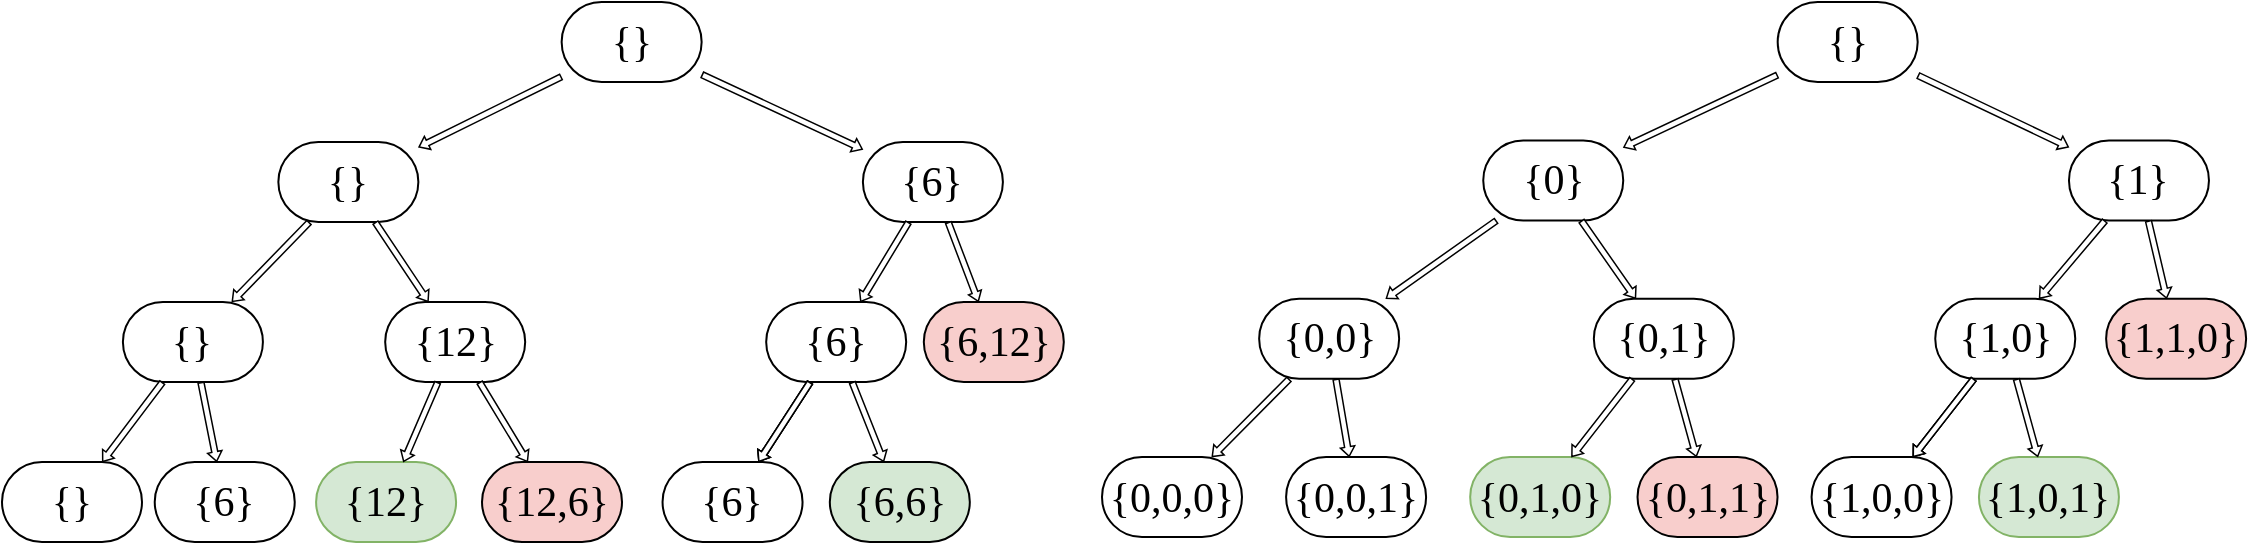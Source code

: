 <mxfile version="21.6.8" type="device">
  <diagram name="Page-1" id="Y4uiyYiFn9qZ3ZojbBKU">
    <mxGraphModel dx="1188" dy="781" grid="1" gridSize="10" guides="1" tooltips="1" connect="1" arrows="1" fold="1" page="1" pageScale="1" pageWidth="1169" pageHeight="827" math="0" shadow="0">
      <root>
        <mxCell id="0" />
        <mxCell id="1" parent="0" />
        <mxCell id="3nDrO4pnCwWNOXJuBUd8-49" value="{}" style="rounded=1;whiteSpace=wrap;html=1;fontSize=21;fontFamily=Times New Roman;strokeColor=default;shadow=0;arcSize=50;backgroundOutline=0;comic=0;container=0;" vertex="1" parent="1">
          <mxGeometry x="917.847" y="5" width="70" height="40" as="geometry" />
        </mxCell>
        <mxCell id="3nDrO4pnCwWNOXJuBUd8-52" value="{1}" style="rounded=1;whiteSpace=wrap;html=1;fontSize=21;fontFamily=Times New Roman;strokeColor=default;shadow=0;arcSize=50;backgroundOutline=0;comic=0;container=0;" vertex="1" parent="1">
          <mxGeometry x="1063.485" y="74.25" width="70" height="40" as="geometry" />
        </mxCell>
        <mxCell id="3nDrO4pnCwWNOXJuBUd8-47" value="" style="rounded=0;orthogonalLoop=1;jettySize=auto;html=1;shadow=0;backgroundOutline=0;endSize=1.336;shape=flexArrow;width=3;startWidth=20;endWidth=3.5;arcSize=20;strokeWidth=0.75;fillColor=default;comic=0;" edge="1" parent="1" source="3nDrO4pnCwWNOXJuBUd8-49" target="3nDrO4pnCwWNOXJuBUd8-52">
          <mxGeometry relative="1" as="geometry" />
        </mxCell>
        <mxCell id="3nDrO4pnCwWNOXJuBUd8-55" value="{0}" style="rounded=1;whiteSpace=wrap;html=1;fontSize=21;fontFamily=Times New Roman;strokeColor=default;shadow=0;arcSize=50;backgroundOutline=0;comic=0;container=0;" vertex="1" parent="1">
          <mxGeometry x="770.618" y="74.25" width="70" height="40" as="geometry" />
        </mxCell>
        <mxCell id="3nDrO4pnCwWNOXJuBUd8-48" value="" style="edgeStyle=none;rounded=0;orthogonalLoop=1;jettySize=auto;html=1;shadow=0;backgroundOutline=0;endSize=1.336;shape=flexArrow;width=3;startWidth=20;endWidth=3.5;arcSize=20;strokeWidth=0.75;fillColor=default;comic=0;" edge="1" parent="1" source="3nDrO4pnCwWNOXJuBUd8-49" target="3nDrO4pnCwWNOXJuBUd8-55">
          <mxGeometry relative="1" as="geometry" />
        </mxCell>
        <mxCell id="3nDrO4pnCwWNOXJuBUd8-57" value="{0,0}" style="rounded=1;whiteSpace=wrap;html=1;fontSize=21;fontFamily=Times New Roman;strokeColor=default;shadow=0;arcSize=50;backgroundOutline=0;comic=0;container=0;" vertex="1" parent="1">
          <mxGeometry x="658.574" y="153.393" width="70" height="40" as="geometry" />
        </mxCell>
        <mxCell id="3nDrO4pnCwWNOXJuBUd8-53" value="" style="edgeStyle=none;rounded=0;orthogonalLoop=1;jettySize=auto;html=1;backgroundOutline=0;shadow=0;endSize=1.336;shape=flexArrow;width=3;startWidth=20;endWidth=3.5;arcSize=20;strokeWidth=0.75;fillColor=default;comic=0;" edge="1" parent="1" source="3nDrO4pnCwWNOXJuBUd8-55" target="3nDrO4pnCwWNOXJuBUd8-57">
          <mxGeometry relative="1" as="geometry" />
        </mxCell>
        <mxCell id="3nDrO4pnCwWNOXJuBUd8-60" value="{0,1}" style="rounded=1;whiteSpace=wrap;html=1;fontSize=21;fontFamily=Times New Roman;strokeColor=default;shadow=0;arcSize=50;backgroundOutline=0;comic=0;container=0;" vertex="1" parent="1">
          <mxGeometry x="825.926" y="153.393" width="70" height="40" as="geometry" />
        </mxCell>
        <mxCell id="3nDrO4pnCwWNOXJuBUd8-54" value="" style="edgeStyle=none;rounded=0;orthogonalLoop=1;jettySize=auto;html=1;backgroundOutline=0;shadow=0;endSize=1.336;shape=flexArrow;width=3;startWidth=20;endWidth=3.5;arcSize=20;strokeWidth=0.75;fillColor=default;comic=0;" edge="1" parent="1" source="3nDrO4pnCwWNOXJuBUd8-55" target="3nDrO4pnCwWNOXJuBUd8-60">
          <mxGeometry relative="1" as="geometry" />
        </mxCell>
        <mxCell id="3nDrO4pnCwWNOXJuBUd8-61" value="{0,0,0}" style="rounded=1;whiteSpace=wrap;html=1;fontSize=21;fontFamily=Times New Roman;strokeColor=default;shadow=0;arcSize=50;backgroundOutline=0;comic=0;container=0;" vertex="1" parent="1">
          <mxGeometry x="580" y="232.536" width="70" height="40" as="geometry" />
        </mxCell>
        <mxCell id="3nDrO4pnCwWNOXJuBUd8-56" value="" style="edgeStyle=none;rounded=0;orthogonalLoop=1;jettySize=auto;html=1;backgroundOutline=0;shadow=0;endSize=1.336;shape=flexArrow;width=3;startWidth=20;endWidth=3.5;arcSize=20;strokeWidth=0.75;fillColor=default;comic=0;" edge="1" parent="1" source="3nDrO4pnCwWNOXJuBUd8-57" target="3nDrO4pnCwWNOXJuBUd8-61">
          <mxGeometry relative="1" as="geometry" />
        </mxCell>
        <mxCell id="3nDrO4pnCwWNOXJuBUd8-62" value="{1,1,0}" style="rounded=1;whiteSpace=wrap;html=1;fontSize=21;fontFamily=Times New Roman;strokeColor=default;shadow=0;arcSize=50;fillColor=#f8cecc;backgroundOutline=0;comic=0;container=0;" vertex="1" parent="1">
          <mxGeometry x="1082.059" y="153.393" width="70" height="40" as="geometry" />
        </mxCell>
        <mxCell id="3nDrO4pnCwWNOXJuBUd8-50" value="" style="edgeStyle=none;rounded=0;orthogonalLoop=1;jettySize=auto;html=1;backgroundOutline=0;shadow=0;endSize=1.336;shape=flexArrow;width=3;startWidth=20;endWidth=3.5;arcSize=20;strokeWidth=0.75;fillColor=default;comic=0;" edge="1" parent="1" source="3nDrO4pnCwWNOXJuBUd8-52" target="3nDrO4pnCwWNOXJuBUd8-62">
          <mxGeometry relative="1" as="geometry" />
        </mxCell>
        <mxCell id="3nDrO4pnCwWNOXJuBUd8-67" value="{1,0}" style="rounded=1;whiteSpace=wrap;html=1;fontSize=21;fontFamily=Times New Roman;strokeColor=default;shadow=0;arcSize=50;backgroundOutline=0;comic=0;container=0;" vertex="1" parent="1">
          <mxGeometry x="996.626" y="153.393" width="70" height="40" as="geometry" />
        </mxCell>
        <mxCell id="3nDrO4pnCwWNOXJuBUd8-51" value="" style="edgeStyle=none;rounded=0;orthogonalLoop=1;jettySize=auto;html=1;backgroundOutline=0;shadow=0;endSize=1.336;shape=flexArrow;width=3;startWidth=20;endWidth=3.5;arcSize=20;strokeWidth=0.75;fillColor=default;comic=0;" edge="1" parent="1" source="3nDrO4pnCwWNOXJuBUd8-52" target="3nDrO4pnCwWNOXJuBUd8-67">
          <mxGeometry relative="1" as="geometry" />
        </mxCell>
        <mxCell id="3nDrO4pnCwWNOXJuBUd8-68" value="{1,0,0}" style="rounded=1;whiteSpace=wrap;html=1;fontSize=21;fontFamily=Times New Roman;strokeColor=default;shadow=0;arcSize=50;backgroundOutline=0;comic=0;container=0;" vertex="1" parent="1">
          <mxGeometry x="934.788" y="232.536" width="70" height="40" as="geometry" />
        </mxCell>
        <mxCell id="3nDrO4pnCwWNOXJuBUd8-63" value="" style="edgeStyle=none;rounded=0;orthogonalLoop=1;jettySize=auto;html=1;backgroundOutline=0;shadow=0;endSize=1.336;shape=flexArrow;width=3;startWidth=20;endWidth=3.5;arcSize=20;strokeWidth=0.75;fillColor=default;comic=0;" edge="1" parent="1" source="3nDrO4pnCwWNOXJuBUd8-67" target="3nDrO4pnCwWNOXJuBUd8-68">
          <mxGeometry relative="1" as="geometry" />
        </mxCell>
        <mxCell id="3nDrO4pnCwWNOXJuBUd8-64" value="" style="edgeStyle=none;rounded=0;orthogonalLoop=1;jettySize=auto;html=1;backgroundOutline=0;shadow=0;endSize=1.336;shape=flexArrow;width=3;startWidth=20;endWidth=3.5;arcSize=20;strokeWidth=0.75;fillColor=default;comic=0;" edge="1" parent="1" source="3nDrO4pnCwWNOXJuBUd8-67" target="3nDrO4pnCwWNOXJuBUd8-68">
          <mxGeometry relative="1" as="geometry" />
        </mxCell>
        <mxCell id="3nDrO4pnCwWNOXJuBUd8-65" value="" style="edgeStyle=none;rounded=0;orthogonalLoop=1;jettySize=auto;html=1;backgroundOutline=0;shadow=0;endSize=1.336;shape=flexArrow;width=3;startWidth=20;endWidth=3.5;arcSize=20;strokeWidth=0.75;fillColor=default;comic=0;" edge="1" parent="1" source="3nDrO4pnCwWNOXJuBUd8-67" target="3nDrO4pnCwWNOXJuBUd8-68">
          <mxGeometry relative="1" as="geometry" />
        </mxCell>
        <mxCell id="3nDrO4pnCwWNOXJuBUd8-69" value="{1,0,1}" style="rounded=1;whiteSpace=wrap;html=1;fontSize=21;fontFamily=Times New Roman;strokeColor=#82b366;shadow=0;arcSize=50;fillColor=#d5e8d4;backgroundOutline=0;comic=0;container=0;" vertex="1" parent="1">
          <mxGeometry x="1018.465" y="232.536" width="70" height="40" as="geometry" />
        </mxCell>
        <mxCell id="3nDrO4pnCwWNOXJuBUd8-66" value="" style="edgeStyle=none;rounded=0;orthogonalLoop=1;jettySize=auto;html=1;backgroundOutline=0;shadow=0;endSize=1.336;shape=flexArrow;width=3;startWidth=20;endWidth=3.5;arcSize=20;strokeWidth=0.75;fillColor=default;comic=0;" edge="1" parent="1" source="3nDrO4pnCwWNOXJuBUd8-67" target="3nDrO4pnCwWNOXJuBUd8-69">
          <mxGeometry relative="1" as="geometry" />
        </mxCell>
        <mxCell id="3nDrO4pnCwWNOXJuBUd8-70" value="{0,1,0}" style="rounded=1;whiteSpace=wrap;html=1;fontSize=21;fontFamily=Times New Roman;strokeColor=#82b366;shadow=0;arcSize=50;fillColor=#d5e8d4;backgroundOutline=0;comic=0;container=0;" vertex="1" parent="1">
          <mxGeometry x="764.088" y="232.536" width="70" height="40" as="geometry" />
        </mxCell>
        <mxCell id="3nDrO4pnCwWNOXJuBUd8-58" value="" style="edgeStyle=none;rounded=0;orthogonalLoop=1;jettySize=auto;html=1;backgroundOutline=0;shadow=0;endSize=1.336;shape=flexArrow;width=3;startWidth=20;endWidth=3.5;arcSize=20;strokeWidth=0.75;fillColor=default;comic=0;" edge="1" parent="1" source="3nDrO4pnCwWNOXJuBUd8-60" target="3nDrO4pnCwWNOXJuBUd8-70">
          <mxGeometry relative="1" as="geometry" />
        </mxCell>
        <mxCell id="3nDrO4pnCwWNOXJuBUd8-71" value="{0,1,1}" style="rounded=1;whiteSpace=wrap;html=1;fontSize=21;fontFamily=Times New Roman;strokeColor=default;shadow=0;arcSize=50;fillColor=#f8cecc;backgroundOutline=0;comic=0;container=0;" vertex="1" parent="1">
          <mxGeometry x="847.765" y="232.536" width="70" height="40" as="geometry" />
        </mxCell>
        <mxCell id="3nDrO4pnCwWNOXJuBUd8-59" value="" style="edgeStyle=none;rounded=0;orthogonalLoop=1;jettySize=auto;html=1;backgroundOutline=0;shadow=0;endSize=1.336;shape=flexArrow;width=3;startWidth=20;endWidth=3.5;arcSize=20;strokeWidth=0.75;fillColor=default;comic=0;" edge="1" parent="1" source="3nDrO4pnCwWNOXJuBUd8-60" target="3nDrO4pnCwWNOXJuBUd8-71">
          <mxGeometry relative="1" as="geometry" />
        </mxCell>
        <mxCell id="3nDrO4pnCwWNOXJuBUd8-73" value="{0,0,1}" style="rounded=1;whiteSpace=wrap;html=1;fontSize=21;fontFamily=Times New Roman;strokeColor=default;shadow=0;arcSize=50;backgroundOutline=0;comic=0;container=0;" vertex="1" parent="1">
          <mxGeometry x="672.044" y="232.536" width="70" height="40" as="geometry" />
        </mxCell>
        <mxCell id="3nDrO4pnCwWNOXJuBUd8-74" value="" style="edgeStyle=none;rounded=0;orthogonalLoop=1;jettySize=auto;html=1;backgroundOutline=0;shadow=0;endSize=1.336;shape=flexArrow;width=3;startWidth=20;endWidth=3.5;arcSize=20;strokeWidth=0.75;fillColor=default;comic=0;" edge="1" parent="1" source="3nDrO4pnCwWNOXJuBUd8-57" target="3nDrO4pnCwWNOXJuBUd8-73">
          <mxGeometry relative="1" as="geometry" />
        </mxCell>
        <mxCell id="3nDrO4pnCwWNOXJuBUd8-1" value="{}" style="rounded=1;whiteSpace=wrap;html=1;fontSize=21;fontFamily=Times New Roman;strokeColor=default;shadow=0;arcSize=50;backgroundOutline=0;container=0;comic=0;" vertex="1" parent="1">
          <mxGeometry x="309.818" y="5" width="70" height="40" as="geometry" />
        </mxCell>
        <mxCell id="3nDrO4pnCwWNOXJuBUd8-12" value="{6}" style="rounded=1;whiteSpace=wrap;html=1;fontSize=21;fontFamily=Times New Roman;strokeColor=default;shadow=0;arcSize=50;backgroundOutline=0;container=0;comic=0;" vertex="1" parent="1">
          <mxGeometry x="460.455" y="75" width="70" height="40" as="geometry" />
        </mxCell>
        <mxCell id="3nDrO4pnCwWNOXJuBUd8-13" value="" style="rounded=0;orthogonalLoop=1;jettySize=auto;html=1;shadow=0;strokeWidth=0.75;endSize=1.336;startSize=1;backgroundOutline=0;shape=flexArrow;width=3;startWidth=20;endWidth=3.5;arcSize=20;fillColor=default;comic=0;" edge="1" parent="1" source="3nDrO4pnCwWNOXJuBUd8-1" target="3nDrO4pnCwWNOXJuBUd8-12">
          <mxGeometry relative="1" as="geometry" />
        </mxCell>
        <mxCell id="3nDrO4pnCwWNOXJuBUd8-17" value="{}" style="rounded=1;whiteSpace=wrap;html=1;fontSize=21;fontFamily=Times New Roman;strokeColor=default;shadow=0;arcSize=50;backgroundOutline=0;container=0;comic=0;" vertex="1" parent="1">
          <mxGeometry x="168.182" y="75" width="70" height="40" as="geometry" />
        </mxCell>
        <mxCell id="3nDrO4pnCwWNOXJuBUd8-18" value="" style="edgeStyle=none;rounded=0;orthogonalLoop=1;jettySize=auto;html=1;shadow=0;backgroundOutline=0;shape=flexArrow;endWidth=3.5;endSize=1.336;width=3;startWidth=20;arcSize=20;strokeWidth=0.75;fillColor=default;comic=0;" edge="1" parent="1" source="3nDrO4pnCwWNOXJuBUd8-1" target="3nDrO4pnCwWNOXJuBUd8-17">
          <mxGeometry relative="1" as="geometry" />
        </mxCell>
        <mxCell id="3nDrO4pnCwWNOXJuBUd8-19" value="{}" style="rounded=1;whiteSpace=wrap;html=1;fontSize=21;fontFamily=Times New Roman;strokeColor=default;shadow=0;arcSize=50;backgroundOutline=0;container=0;comic=0;" vertex="1" parent="1">
          <mxGeometry x="90.455" y="155" width="70" height="40" as="geometry" />
        </mxCell>
        <mxCell id="3nDrO4pnCwWNOXJuBUd8-20" value="" style="edgeStyle=none;rounded=0;orthogonalLoop=1;jettySize=auto;html=1;shadow=0;backgroundOutline=0;endSize=1.336;shape=flexArrow;width=3;startWidth=20;endWidth=3.5;arcSize=20;strokeWidth=0.75;fillColor=default;comic=0;" edge="1" parent="1" source="3nDrO4pnCwWNOXJuBUd8-17" target="3nDrO4pnCwWNOXJuBUd8-19">
          <mxGeometry relative="1" as="geometry" />
        </mxCell>
        <mxCell id="3nDrO4pnCwWNOXJuBUd8-21" value="{12}" style="rounded=1;whiteSpace=wrap;html=1;fontSize=21;fontFamily=Times New Roman;strokeColor=default;shadow=0;arcSize=50;backgroundOutline=0;container=0;comic=0;" vertex="1" parent="1">
          <mxGeometry x="221.591" y="155" width="70" height="40" as="geometry" />
        </mxCell>
        <mxCell id="3nDrO4pnCwWNOXJuBUd8-22" value="" style="edgeStyle=none;rounded=0;orthogonalLoop=1;jettySize=auto;html=1;shadow=0;backgroundOutline=0;endSize=1.336;shape=flexArrow;width=3;startWidth=20;endWidth=3.5;arcSize=20;strokeWidth=0.75;fillColor=default;comic=0;" edge="1" parent="1" source="3nDrO4pnCwWNOXJuBUd8-17" target="3nDrO4pnCwWNOXJuBUd8-21">
          <mxGeometry relative="1" as="geometry" />
        </mxCell>
        <mxCell id="3nDrO4pnCwWNOXJuBUd8-23" value="{}" style="rounded=1;whiteSpace=wrap;html=1;fontSize=21;fontFamily=Times New Roman;strokeColor=default;shadow=0;arcSize=50;backgroundOutline=0;container=0;comic=0;" vertex="1" parent="1">
          <mxGeometry x="30" y="235" width="70" height="40" as="geometry" />
        </mxCell>
        <mxCell id="3nDrO4pnCwWNOXJuBUd8-24" value="" style="edgeStyle=none;rounded=0;orthogonalLoop=1;jettySize=auto;html=1;shadow=0;backgroundOutline=0;endSize=1.336;shape=flexArrow;width=3;startWidth=20;endWidth=3.5;arcSize=20;strokeWidth=0.75;fillColor=default;comic=0;" edge="1" parent="1" source="3nDrO4pnCwWNOXJuBUd8-19" target="3nDrO4pnCwWNOXJuBUd8-23">
          <mxGeometry relative="1" as="geometry" />
        </mxCell>
        <mxCell id="3nDrO4pnCwWNOXJuBUd8-25" value="{6,12}" style="rounded=1;whiteSpace=wrap;html=1;fontSize=21;fontFamily=Times New Roman;strokeColor=default;shadow=0;arcSize=50;fillColor=#f8cecc;backgroundOutline=0;container=0;comic=0;" vertex="1" parent="1">
          <mxGeometry x="490.909" y="155" width="70" height="40" as="geometry" />
        </mxCell>
        <mxCell id="3nDrO4pnCwWNOXJuBUd8-26" value="" style="edgeStyle=none;rounded=0;orthogonalLoop=1;jettySize=auto;html=1;shadow=0;backgroundOutline=0;endSize=1.336;shape=flexArrow;width=3;startWidth=20;endWidth=3.056;arcSize=20;strokeWidth=0.75;fillColor=default;comic=0;" edge="1" parent="1" source="3nDrO4pnCwWNOXJuBUd8-12" target="3nDrO4pnCwWNOXJuBUd8-25">
          <mxGeometry relative="1" as="geometry" />
        </mxCell>
        <mxCell id="3nDrO4pnCwWNOXJuBUd8-29" value="{6}" style="rounded=1;whiteSpace=wrap;html=1;fontSize=21;fontFamily=Times New Roman;strokeColor=default;shadow=0;arcSize=50;backgroundOutline=0;container=0;comic=0;" vertex="1" parent="1">
          <mxGeometry x="412.091" y="155" width="70" height="40" as="geometry" />
        </mxCell>
        <mxCell id="3nDrO4pnCwWNOXJuBUd8-30" value="" style="edgeStyle=none;rounded=0;orthogonalLoop=1;jettySize=auto;html=1;shadow=0;backgroundOutline=0;endSize=1.336;shape=flexArrow;width=3;startWidth=20;endWidth=3.5;arcSize=20;strokeWidth=0.75;fillColor=default;comic=0;" edge="1" parent="1" source="3nDrO4pnCwWNOXJuBUd8-12" target="3nDrO4pnCwWNOXJuBUd8-29">
          <mxGeometry relative="1" as="geometry" />
        </mxCell>
        <mxCell id="3nDrO4pnCwWNOXJuBUd8-34" value="{6}" style="rounded=1;whiteSpace=wrap;html=1;fontSize=21;fontFamily=Times New Roman;strokeColor=default;shadow=0;arcSize=50;backgroundOutline=0;container=0;comic=0;" vertex="1" parent="1">
          <mxGeometry x="360.273" y="235" width="70" height="40" as="geometry" />
        </mxCell>
        <mxCell id="3nDrO4pnCwWNOXJuBUd8-35" value="" style="edgeStyle=none;rounded=0;orthogonalLoop=1;jettySize=auto;html=1;shadow=0;backgroundOutline=0;endSize=1.336;shape=flexArrow;width=3;startWidth=20;endWidth=3.5;arcSize=20;strokeWidth=0.75;fillColor=default;comic=0;" edge="1" parent="1" source="3nDrO4pnCwWNOXJuBUd8-29" target="3nDrO4pnCwWNOXJuBUd8-34">
          <mxGeometry relative="1" as="geometry" />
        </mxCell>
        <mxCell id="3nDrO4pnCwWNOXJuBUd8-37" value="" style="edgeStyle=none;rounded=0;orthogonalLoop=1;jettySize=auto;html=1;shadow=0;backgroundOutline=0;endSize=1.336;shape=flexArrow;width=3;startWidth=20;endWidth=3.5;arcSize=20;strokeWidth=0.75;fillColor=default;comic=0;" edge="1" parent="1" source="3nDrO4pnCwWNOXJuBUd8-29" target="3nDrO4pnCwWNOXJuBUd8-34">
          <mxGeometry relative="1" as="geometry" />
        </mxCell>
        <mxCell id="3nDrO4pnCwWNOXJuBUd8-40" value="" style="edgeStyle=none;rounded=0;orthogonalLoop=1;jettySize=auto;html=1;shadow=0;backgroundOutline=0;endSize=1.336;shape=flexArrow;width=3;startWidth=20;endWidth=3.5;arcSize=20;strokeWidth=0.75;fillColor=default;comic=0;" edge="1" parent="1" source="3nDrO4pnCwWNOXJuBUd8-29" target="3nDrO4pnCwWNOXJuBUd8-34">
          <mxGeometry relative="1" as="geometry" />
        </mxCell>
        <mxCell id="3nDrO4pnCwWNOXJuBUd8-41" value="{6,6}" style="rounded=1;whiteSpace=wrap;html=1;fontSize=21;fontFamily=Times New Roman;strokeColor=default;shadow=0;arcSize=50;fillColor=#d5e8d4;backgroundOutline=0;container=0;comic=0;" vertex="1" parent="1">
          <mxGeometry x="443.909" y="235" width="70" height="40" as="geometry" />
        </mxCell>
        <mxCell id="3nDrO4pnCwWNOXJuBUd8-42" value="" style="edgeStyle=none;rounded=0;orthogonalLoop=1;jettySize=auto;html=1;shadow=0;backgroundOutline=0;endSize=1.336;shape=flexArrow;width=3;startWidth=20;endWidth=3.5;arcSize=20;strokeWidth=0.75;fillColor=default;comic=0;" edge="1" parent="1" source="3nDrO4pnCwWNOXJuBUd8-29" target="3nDrO4pnCwWNOXJuBUd8-41">
          <mxGeometry relative="1" as="geometry" />
        </mxCell>
        <mxCell id="3nDrO4pnCwWNOXJuBUd8-43" value="{12}" style="rounded=1;whiteSpace=wrap;html=1;fontSize=21;fontFamily=Times New Roman;strokeColor=#82b366;shadow=0;arcSize=50;fillColor=#d5e8d4;backgroundOutline=0;container=0;comic=0;" vertex="1" parent="1">
          <mxGeometry x="187.045" y="235" width="70" height="40" as="geometry" />
        </mxCell>
        <mxCell id="3nDrO4pnCwWNOXJuBUd8-44" value="" style="edgeStyle=none;rounded=0;orthogonalLoop=1;jettySize=auto;html=1;shadow=0;backgroundOutline=0;endSize=1.336;shape=flexArrow;width=3;startWidth=20;endWidth=3.5;arcSize=20;strokeWidth=0.75;fillColor=default;comic=0;" edge="1" parent="1" source="3nDrO4pnCwWNOXJuBUd8-21" target="3nDrO4pnCwWNOXJuBUd8-43">
          <mxGeometry relative="1" as="geometry" />
        </mxCell>
        <mxCell id="3nDrO4pnCwWNOXJuBUd8-45" value="{12,6}" style="rounded=1;whiteSpace=wrap;html=1;fontSize=21;fontFamily=Times New Roman;strokeColor=default;shadow=0;arcSize=50;fillColor=#f8cecc;backgroundOutline=0;container=0;comic=0;" vertex="1" parent="1">
          <mxGeometry x="270.003" y="235" width="70" height="40" as="geometry" />
        </mxCell>
        <mxCell id="3nDrO4pnCwWNOXJuBUd8-46" value="" style="edgeStyle=none;rounded=0;orthogonalLoop=1;jettySize=auto;html=1;shadow=0;backgroundOutline=0;endSize=1.336;shape=flexArrow;width=3;startWidth=20;endWidth=3.5;arcSize=20;strokeWidth=0.75;fillColor=default;comic=0;" edge="1" parent="1" source="3nDrO4pnCwWNOXJuBUd8-21" target="3nDrO4pnCwWNOXJuBUd8-45">
          <mxGeometry relative="1" as="geometry" />
        </mxCell>
        <mxCell id="3nDrO4pnCwWNOXJuBUd8-76" value="{6}" style="rounded=1;whiteSpace=wrap;html=1;fontSize=21;fontFamily=Times New Roman;strokeColor=default;shadow=0;arcSize=50;backgroundOutline=0;container=0;comic=0;" vertex="1" parent="1">
          <mxGeometry x="106.364" y="235" width="70" height="40" as="geometry" />
        </mxCell>
        <mxCell id="3nDrO4pnCwWNOXJuBUd8-77" value="" style="edgeStyle=none;rounded=0;orthogonalLoop=1;jettySize=auto;html=1;backgroundOutline=0;shadow=0;endSize=1.336;shape=flexArrow;width=3;startWidth=20;endWidth=3.5;arcSize=20;strokeWidth=0.75;fillColor=default;comic=0;" edge="1" parent="1" source="3nDrO4pnCwWNOXJuBUd8-19" target="3nDrO4pnCwWNOXJuBUd8-76">
          <mxGeometry relative="1" as="geometry" />
        </mxCell>
      </root>
    </mxGraphModel>
  </diagram>
</mxfile>
